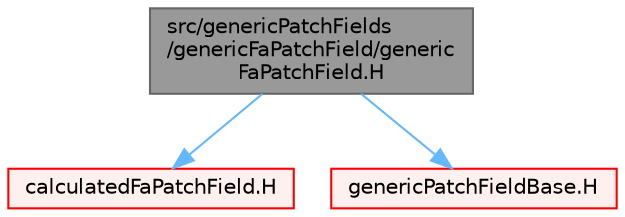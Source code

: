 digraph "src/genericPatchFields/genericFaPatchField/genericFaPatchField.H"
{
 // LATEX_PDF_SIZE
  bgcolor="transparent";
  edge [fontname=Helvetica,fontsize=10,labelfontname=Helvetica,labelfontsize=10];
  node [fontname=Helvetica,fontsize=10,shape=box,height=0.2,width=0.4];
  Node1 [id="Node000001",label="src/genericPatchFields\l/genericFaPatchField/generic\lFaPatchField.H",height=0.2,width=0.4,color="gray40", fillcolor="grey60", style="filled", fontcolor="black",tooltip=" "];
  Node1 -> Node2 [id="edge1_Node000001_Node000002",color="steelblue1",style="solid",tooltip=" "];
  Node2 [id="Node000002",label="calculatedFaPatchField.H",height=0.2,width=0.4,color="red", fillcolor="#FFF0F0", style="filled",URL="$calculatedFaPatchField_8H.html",tooltip=" "];
  Node1 -> Node239 [id="edge2_Node000001_Node000239",color="steelblue1",style="solid",tooltip=" "];
  Node239 [id="Node000239",label="genericPatchFieldBase.H",height=0.2,width=0.4,color="red", fillcolor="#FFF0F0", style="filled",URL="$genericPatchFieldBase_8H.html",tooltip=" "];
}
